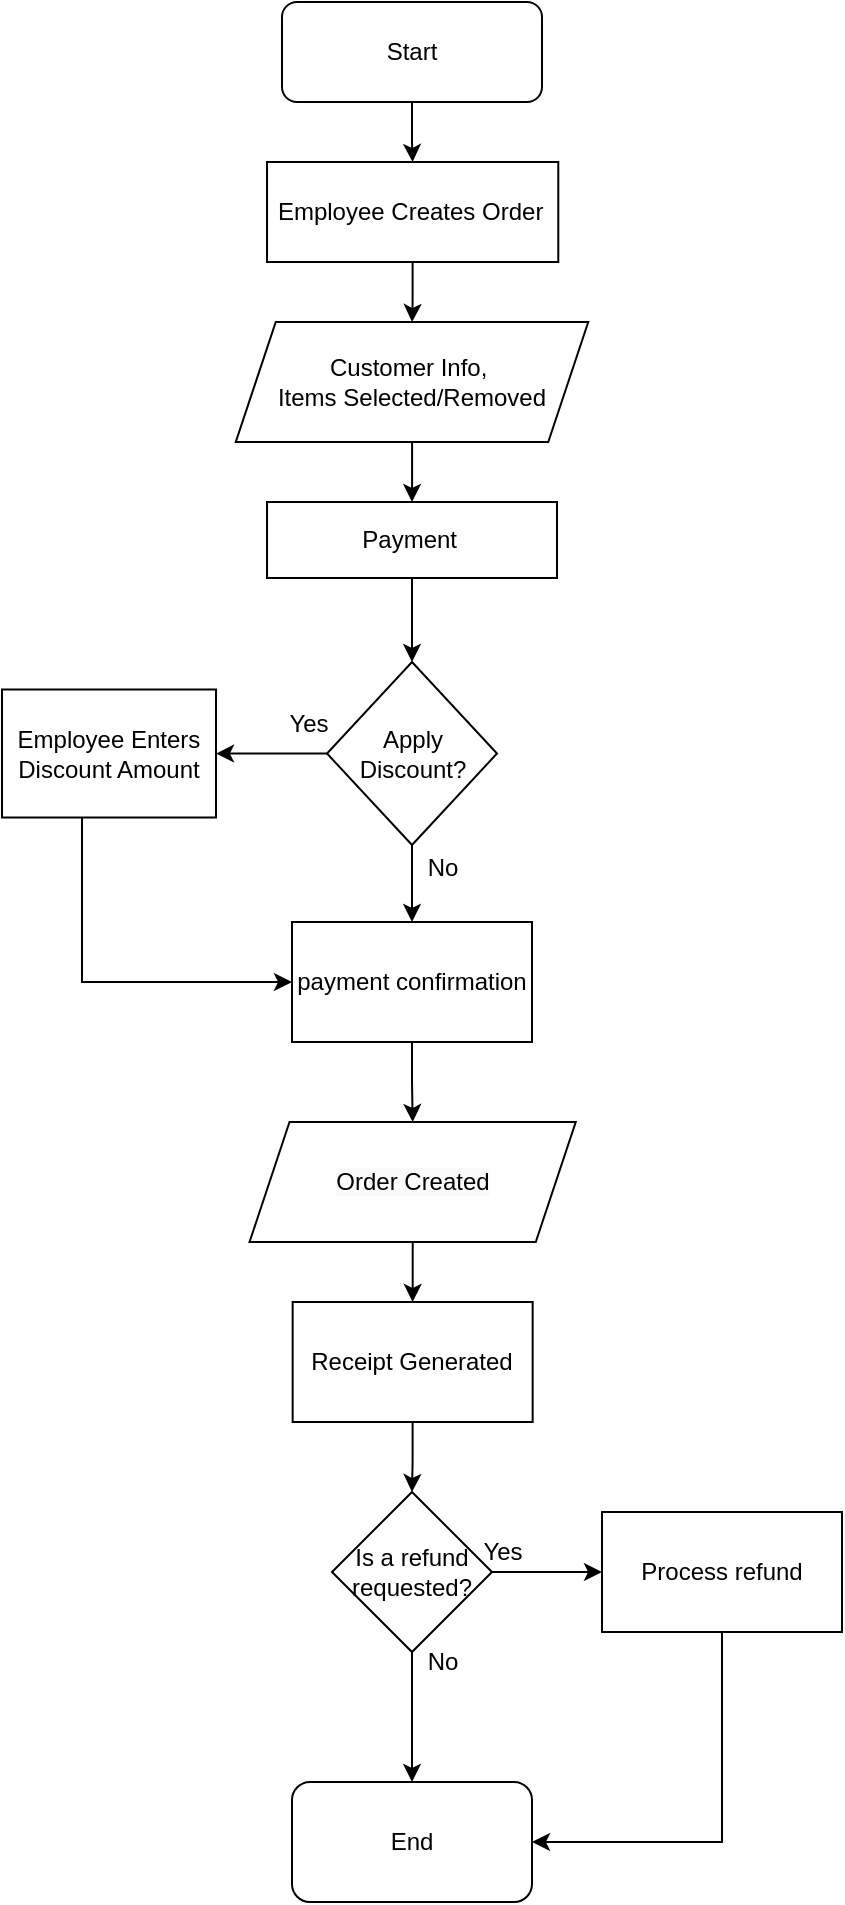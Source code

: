 <mxfile version="24.7.17">
  <diagram name="Page-1" id="gfK0nKtL_6R7GHh46m0v">
    <mxGraphModel dx="3158" dy="1022" grid="1" gridSize="10" guides="1" tooltips="1" connect="1" arrows="1" fold="1" page="1" pageScale="1" pageWidth="827" pageHeight="1169" math="0" shadow="0">
      <root>
        <mxCell id="0" />
        <mxCell id="1" parent="0" />
        <mxCell id="C2c4a6FwvJSTEGgRbdgf-110" value="" style="edgeStyle=orthogonalEdgeStyle;rounded=0;orthogonalLoop=1;jettySize=auto;html=1;" edge="1" parent="1" source="C2c4a6FwvJSTEGgRbdgf-108" target="C2c4a6FwvJSTEGgRbdgf-109">
          <mxGeometry relative="1" as="geometry" />
        </mxCell>
        <mxCell id="C2c4a6FwvJSTEGgRbdgf-108" value="&lt;font style=&quot;font-size: 12px;&quot;&gt;Start&lt;/font&gt;" style="rounded=1;whiteSpace=wrap;html=1;" vertex="1" parent="1">
          <mxGeometry x="-1100" y="190" width="130" height="50" as="geometry" />
        </mxCell>
        <mxCell id="C2c4a6FwvJSTEGgRbdgf-112" value="" style="edgeStyle=orthogonalEdgeStyle;rounded=0;orthogonalLoop=1;jettySize=auto;html=1;" edge="1" parent="1" source="C2c4a6FwvJSTEGgRbdgf-109" target="C2c4a6FwvJSTEGgRbdgf-111">
          <mxGeometry relative="1" as="geometry" />
        </mxCell>
        <mxCell id="C2c4a6FwvJSTEGgRbdgf-109" value="&lt;span style=&quot;text-align: start;&quot;&gt;&lt;font style=&quot;font-size: 12px;&quot;&gt;Employee Creates Order&amp;nbsp;&lt;/font&gt;&lt;/span&gt;" style="rounded=0;whiteSpace=wrap;html=1;" vertex="1" parent="1">
          <mxGeometry x="-1107.49" y="270" width="145.63" height="50" as="geometry" />
        </mxCell>
        <mxCell id="C2c4a6FwvJSTEGgRbdgf-114" value="" style="edgeStyle=orthogonalEdgeStyle;rounded=0;orthogonalLoop=1;jettySize=auto;html=1;" edge="1" parent="1" source="C2c4a6FwvJSTEGgRbdgf-111" target="C2c4a6FwvJSTEGgRbdgf-113">
          <mxGeometry relative="1" as="geometry" />
        </mxCell>
        <mxCell id="C2c4a6FwvJSTEGgRbdgf-111" value="&lt;span style=&quot;text-align: start;&quot;&gt;&lt;font style=&quot;font-size: 12px;&quot;&gt;Customer Info,&amp;nbsp;&lt;/font&gt;&lt;/span&gt;&lt;div&gt;&lt;span style=&quot;text-align: start;&quot;&gt;&lt;font style=&quot;font-size: 12px;&quot;&gt;Items Selected/Removed&lt;/font&gt;&lt;/span&gt;&lt;/div&gt;" style="shape=parallelogram;perimeter=parallelogramPerimeter;whiteSpace=wrap;html=1;fixedSize=1;" vertex="1" parent="1">
          <mxGeometry x="-1123.12" y="350" width="176.25" height="60" as="geometry" />
        </mxCell>
        <mxCell id="C2c4a6FwvJSTEGgRbdgf-150" style="edgeStyle=orthogonalEdgeStyle;rounded=0;orthogonalLoop=1;jettySize=auto;html=1;entryX=0.5;entryY=0;entryDx=0;entryDy=0;" edge="1" parent="1" source="C2c4a6FwvJSTEGgRbdgf-113" target="C2c4a6FwvJSTEGgRbdgf-131">
          <mxGeometry relative="1" as="geometry" />
        </mxCell>
        <mxCell id="C2c4a6FwvJSTEGgRbdgf-113" value="Payment&amp;nbsp;" style="rounded=0;whiteSpace=wrap;html=1;" vertex="1" parent="1">
          <mxGeometry x="-1107.49" y="440" width="144.99" height="38" as="geometry" />
        </mxCell>
        <mxCell id="C2c4a6FwvJSTEGgRbdgf-151" value="" style="edgeStyle=orthogonalEdgeStyle;rounded=0;orthogonalLoop=1;jettySize=auto;html=1;" edge="1" parent="1" source="C2c4a6FwvJSTEGgRbdgf-128" target="C2c4a6FwvJSTEGgRbdgf-137">
          <mxGeometry relative="1" as="geometry" />
        </mxCell>
        <mxCell id="C2c4a6FwvJSTEGgRbdgf-128" value="&lt;span style=&quot;text-align: start;&quot;&gt;payment confirmation&lt;/span&gt;" style="rounded=0;whiteSpace=wrap;html=1;" vertex="1" parent="1">
          <mxGeometry x="-1095" y="650" width="120" height="60" as="geometry" />
        </mxCell>
        <mxCell id="C2c4a6FwvJSTEGgRbdgf-129" value="" style="edgeStyle=orthogonalEdgeStyle;rounded=0;orthogonalLoop=1;jettySize=auto;html=1;" edge="1" parent="1" source="C2c4a6FwvJSTEGgRbdgf-131" target="C2c4a6FwvJSTEGgRbdgf-133">
          <mxGeometry relative="1" as="geometry" />
        </mxCell>
        <mxCell id="C2c4a6FwvJSTEGgRbdgf-130" value="" style="edgeStyle=orthogonalEdgeStyle;rounded=0;orthogonalLoop=1;jettySize=auto;html=1;" edge="1" parent="1" source="C2c4a6FwvJSTEGgRbdgf-131" target="C2c4a6FwvJSTEGgRbdgf-128">
          <mxGeometry relative="1" as="geometry" />
        </mxCell>
        <mxCell id="C2c4a6FwvJSTEGgRbdgf-131" value="&lt;span style=&quot;text-align: start;&quot;&gt;Apply Discount?&lt;/span&gt;" style="rhombus;whiteSpace=wrap;html=1;" vertex="1" parent="1">
          <mxGeometry x="-1077.5" y="520" width="85" height="91.5" as="geometry" />
        </mxCell>
        <mxCell id="C2c4a6FwvJSTEGgRbdgf-132" style="edgeStyle=orthogonalEdgeStyle;rounded=0;orthogonalLoop=1;jettySize=auto;html=1;entryX=0;entryY=0.5;entryDx=0;entryDy=0;" edge="1" parent="1" source="C2c4a6FwvJSTEGgRbdgf-133" target="C2c4a6FwvJSTEGgRbdgf-128">
          <mxGeometry relative="1" as="geometry">
            <Array as="points">
              <mxPoint x="-1200" y="680" />
            </Array>
          </mxGeometry>
        </mxCell>
        <mxCell id="C2c4a6FwvJSTEGgRbdgf-133" value="&lt;span style=&quot;text-align: start;&quot;&gt;Employee Enters Discount Amount&lt;/span&gt;" style="whiteSpace=wrap;html=1;" vertex="1" parent="1">
          <mxGeometry x="-1240" y="533.75" width="107" height="64" as="geometry" />
        </mxCell>
        <mxCell id="C2c4a6FwvJSTEGgRbdgf-134" value="Yes" style="text;html=1;align=center;verticalAlign=middle;resizable=0;points=[];autosize=1;strokeColor=none;fillColor=none;" vertex="1" parent="1">
          <mxGeometry x="-1107" y="536.25" width="40" height="30" as="geometry" />
        </mxCell>
        <mxCell id="C2c4a6FwvJSTEGgRbdgf-135" value="No" style="text;html=1;align=center;verticalAlign=middle;resizable=0;points=[];autosize=1;strokeColor=none;fillColor=none;" vertex="1" parent="1">
          <mxGeometry x="-1040" y="607.75" width="40" height="30" as="geometry" />
        </mxCell>
        <mxCell id="C2c4a6FwvJSTEGgRbdgf-136" value="" style="edgeStyle=orthogonalEdgeStyle;rounded=0;orthogonalLoop=1;jettySize=auto;html=1;" edge="1" parent="1" source="C2c4a6FwvJSTEGgRbdgf-137" target="C2c4a6FwvJSTEGgRbdgf-139">
          <mxGeometry relative="1" as="geometry" />
        </mxCell>
        <mxCell id="C2c4a6FwvJSTEGgRbdgf-137" value="&lt;span style=&quot;caret-color: rgb(0, 0, 0); color: rgb(0, 0, 0); font-family: Helvetica; font-style: normal; font-variant-caps: normal; font-weight: 400; letter-spacing: normal; text-align: start; text-indent: 0px; text-transform: none; white-space: normal; word-spacing: 0px; -webkit-text-stroke-width: 0px; background-color: rgb(251, 251, 251); text-decoration: none; float: none; display: inline !important;&quot;&gt;&lt;font style=&quot;font-size: 12px;&quot;&gt;Order Created&lt;/font&gt;&lt;/span&gt;" style="shape=parallelogram;perimeter=parallelogramPerimeter;whiteSpace=wrap;html=1;fixedSize=1;" vertex="1" parent="1">
          <mxGeometry x="-1116.24" y="750" width="163.12" height="60" as="geometry" />
        </mxCell>
        <mxCell id="C2c4a6FwvJSTEGgRbdgf-138" value="" style="edgeStyle=orthogonalEdgeStyle;rounded=0;orthogonalLoop=1;jettySize=auto;html=1;" edge="1" parent="1" source="C2c4a6FwvJSTEGgRbdgf-139" target="C2c4a6FwvJSTEGgRbdgf-142">
          <mxGeometry relative="1" as="geometry" />
        </mxCell>
        <mxCell id="C2c4a6FwvJSTEGgRbdgf-139" value="&lt;span style=&quot;font-style: normal; font-variant-caps: normal; letter-spacing: normal; orphans: auto; text-align: start; text-indent: 0px; text-transform: none; white-space: normal; widows: auto; word-spacing: 0px; -webkit-text-stroke-width: 0px; text-decoration: none; caret-color: rgb(0, 0, 0); color: rgb(0, 0, 0);&quot;&gt;Receipt Generated&lt;/span&gt;" style="whiteSpace=wrap;html=1;" vertex="1" parent="1">
          <mxGeometry x="-1094.67" y="840" width="120" height="60" as="geometry" />
        </mxCell>
        <mxCell id="C2c4a6FwvJSTEGgRbdgf-140" value="" style="edgeStyle=orthogonalEdgeStyle;rounded=0;orthogonalLoop=1;jettySize=auto;html=1;" edge="1" parent="1" source="C2c4a6FwvJSTEGgRbdgf-142" target="C2c4a6FwvJSTEGgRbdgf-143">
          <mxGeometry relative="1" as="geometry" />
        </mxCell>
        <mxCell id="C2c4a6FwvJSTEGgRbdgf-141" value="" style="edgeStyle=orthogonalEdgeStyle;rounded=0;orthogonalLoop=1;jettySize=auto;html=1;" edge="1" parent="1" source="C2c4a6FwvJSTEGgRbdgf-142" target="C2c4a6FwvJSTEGgRbdgf-146">
          <mxGeometry relative="1" as="geometry" />
        </mxCell>
        <mxCell id="C2c4a6FwvJSTEGgRbdgf-142" value="&lt;span style=&quot;text-align: start;&quot;&gt;&lt;font style=&quot;font-size: 12px;&quot;&gt;Is a refund requested?&lt;/font&gt;&lt;/span&gt;" style="rhombus;whiteSpace=wrap;html=1;" vertex="1" parent="1">
          <mxGeometry x="-1075" y="935" width="80" height="80" as="geometry" />
        </mxCell>
        <mxCell id="C2c4a6FwvJSTEGgRbdgf-143" value="End" style="rounded=1;whiteSpace=wrap;html=1;" vertex="1" parent="1">
          <mxGeometry x="-1095" y="1080" width="120" height="60" as="geometry" />
        </mxCell>
        <mxCell id="C2c4a6FwvJSTEGgRbdgf-144" value="No" style="text;html=1;align=center;verticalAlign=middle;resizable=0;points=[];autosize=1;strokeColor=none;fillColor=none;" vertex="1" parent="1">
          <mxGeometry x="-1040" y="1005" width="40" height="30" as="geometry" />
        </mxCell>
        <mxCell id="C2c4a6FwvJSTEGgRbdgf-145" style="edgeStyle=orthogonalEdgeStyle;rounded=0;orthogonalLoop=1;jettySize=auto;html=1;entryX=1;entryY=0.5;entryDx=0;entryDy=0;" edge="1" parent="1" source="C2c4a6FwvJSTEGgRbdgf-146" target="C2c4a6FwvJSTEGgRbdgf-143">
          <mxGeometry relative="1" as="geometry">
            <Array as="points">
              <mxPoint x="-880" y="1110" />
            </Array>
          </mxGeometry>
        </mxCell>
        <mxCell id="C2c4a6FwvJSTEGgRbdgf-146" value="&lt;span style=&quot;text-align: start;&quot;&gt;&lt;font style=&quot;font-size: 12px;&quot;&gt;Process refund&lt;/font&gt;&lt;/span&gt;" style="whiteSpace=wrap;html=1;" vertex="1" parent="1">
          <mxGeometry x="-940" y="945" width="120" height="60" as="geometry" />
        </mxCell>
        <mxCell id="C2c4a6FwvJSTEGgRbdgf-147" value="Yes" style="text;html=1;align=center;verticalAlign=middle;resizable=0;points=[];autosize=1;strokeColor=none;fillColor=none;" vertex="1" parent="1">
          <mxGeometry x="-1010" y="950" width="40" height="30" as="geometry" />
        </mxCell>
      </root>
    </mxGraphModel>
  </diagram>
</mxfile>
